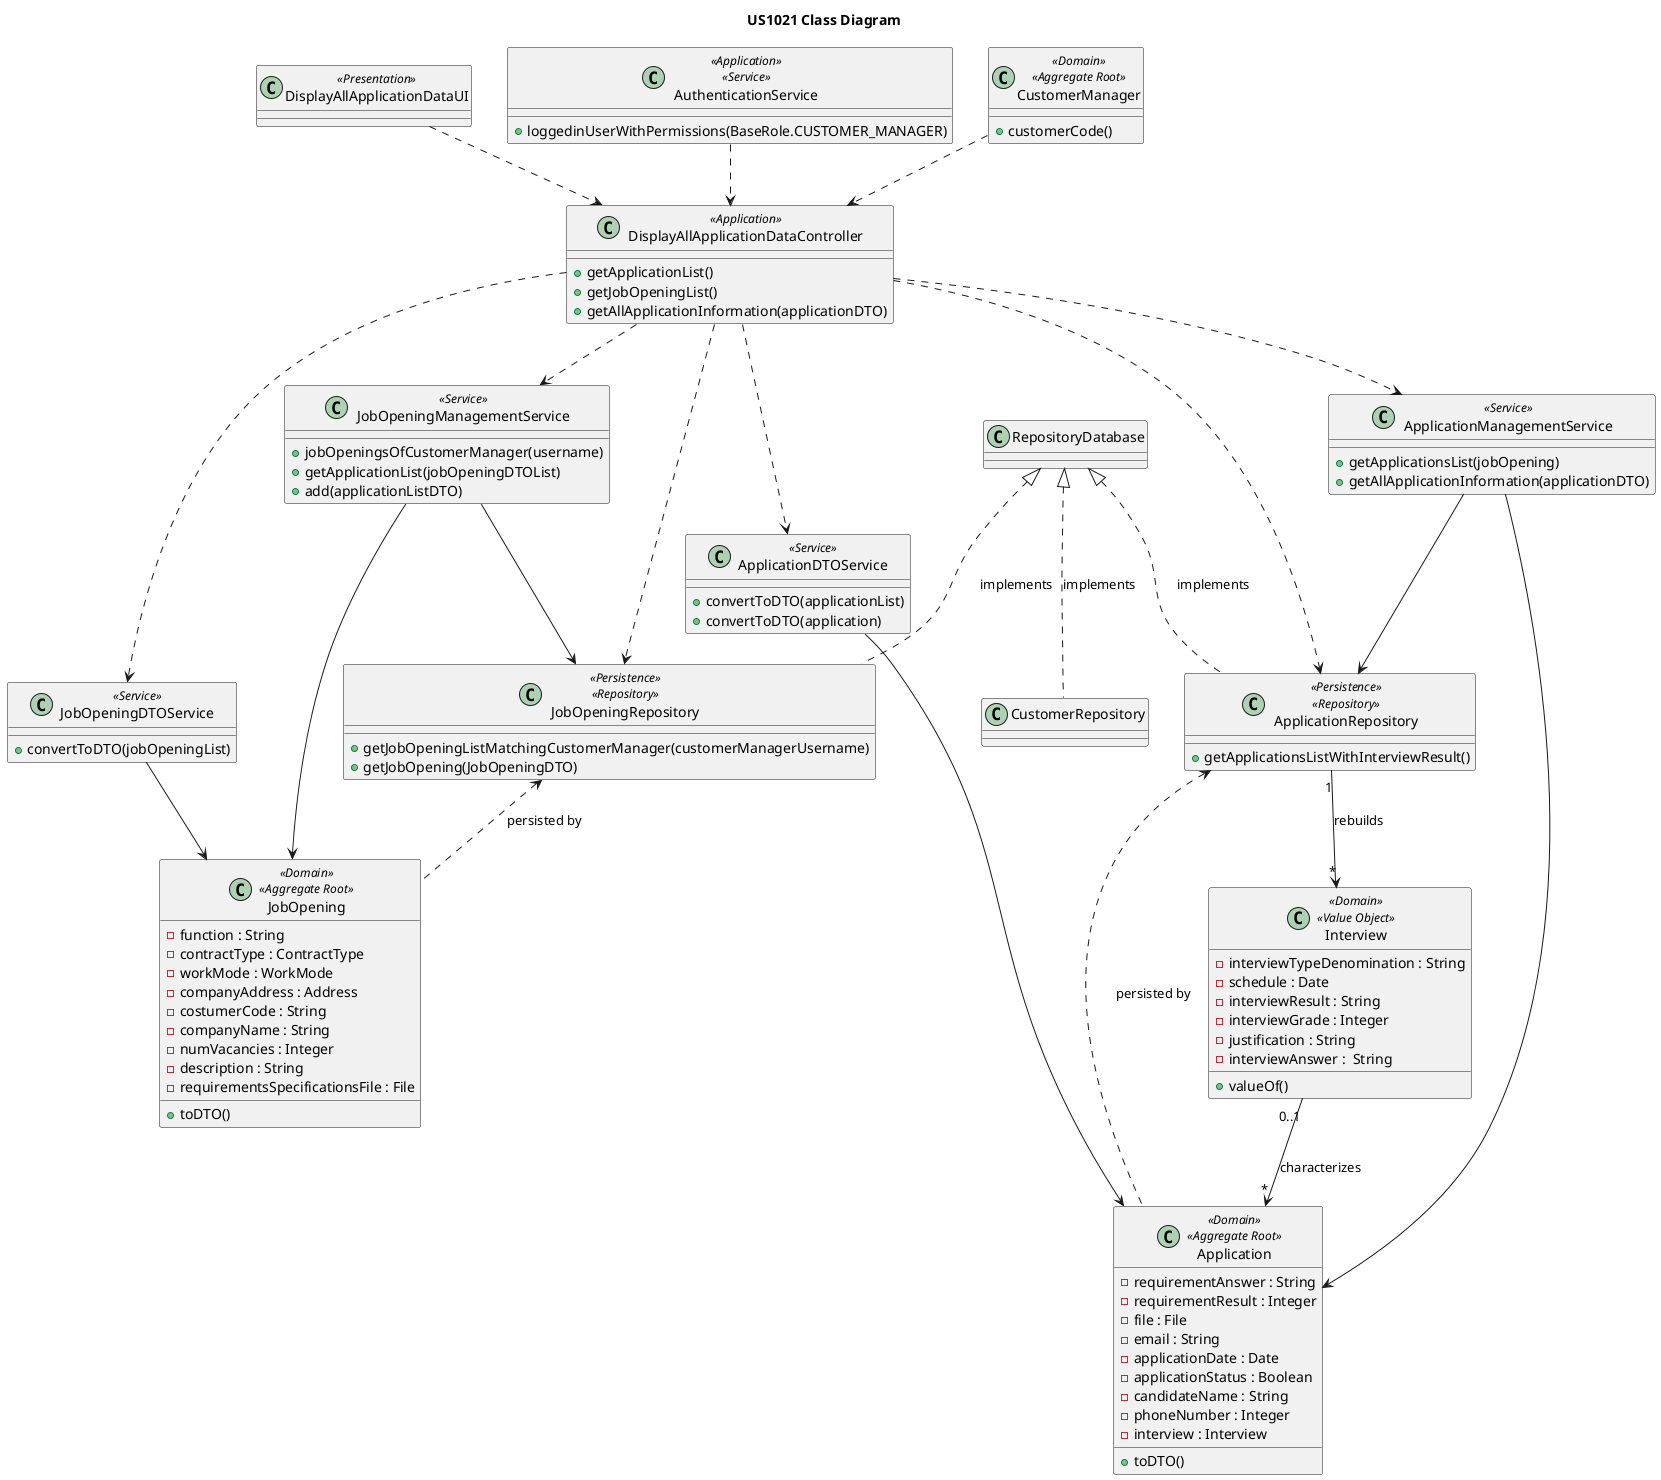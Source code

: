 @startuml US1021_CD
title US1021 Class Diagram

'package "Presentation" {
    class DisplayAllApplicationDataUI <<Presentation>> {
    }
'}

'package "Application" {
    class DisplayAllApplicationDataController <<Application>> {
        + getApplicationList()
        + getJobOpeningList()
        + getAllApplicationInformation(applicationDTO)
    }
'}

class JobOpeningManagementService <<Service>> {
    + jobOpeningsOfCustomerManager(username)
    + getApplicationList(jobOpeningDTOList)
    + add(applicationListDTO)
}

class JobOpeningDTOService <<Service>> {
    + convertToDTO(jobOpeningList)
}

class ApplicationManagementService <<Service>> {
    + getApplicationsList(jobOpening)
    + getAllApplicationInformation(applicationDTO)
}

class ApplicationDTOService <<Service>> {
    + convertToDTO(applicationList)
    + convertToDTO(application)
}


    class AuthenticationService <<Application>> <<Service>> {
        + loggedinUserWithPermissions(BaseRole.CUSTOMER_MANAGER)
    }

    class CustomerManager <<Domain>> <<Aggregate Root>> {
        + customerCode()
    }

    class JobOpening <<Domain>> <<Aggregate Root>> {
        - function : String
        - contractType : ContractType
        - workMode : WorkMode
        - companyAddress : Address
        - costumerCode : String
        - companyName : String
        - numVacancies : Integer
        - description : String
        - requirementsSpecificationsFile : File
        + toDTO()
    }

    class Application <<Domain>> <<Aggregate Root>> {
        - requirementAnswer : String
        - requirementResult : Integer
        - file : File
        - email : String
        - applicationDate : Date
        - applicationStatus : Boolean
        - candidateName : String
        - phoneNumber : Integer
        - interview : Interview
        + toDTO()
    }

    class Interview <<Domain>> <<Value Object>> {
        - interviewTypeDenomination : String
        - schedule : Date
        - interviewResult : String
        - interviewGrade : Integer
        - justification : String
        - interviewAnswer :  String
        + valueOf()
    }
'}

'package "Persistence" {
    class JobOpeningRepository <<Persistence>> <<Repository>> {
        + getJobOpeningListMatchingCustomerManager(customerManagerUsername)
        + getJobOpening(JobOpeningDTO)
    }

    class ApplicationRepository <<Persistence>> <<Repository>> {
        + getApplicationsListWithInterviewResult()
    }

'}

' Associations
CustomerManager ..> DisplayAllApplicationDataController
DisplayAllApplicationDataUI ..> DisplayAllApplicationDataController
DisplayAllApplicationDataController ..> JobOpeningRepository
DisplayAllApplicationDataController ..> ApplicationRepository
DisplayAllApplicationDataController ..> ApplicationManagementService
DisplayAllApplicationDataController ..> JobOpeningManagementService
DisplayAllApplicationDataController ...> JobOpeningDTOService
DisplayAllApplicationDataController ..> ApplicationDTOService

' Domain Layer
Interview "0..1" --> "*" Application : characterizes
JobOpeningManagementService --> JobOpeningRepository
JobOpeningManagementService --> JobOpening
ApplicationManagementService --> Application
ApplicationManagementService --> ApplicationRepository
ApplicationDTOService --> Application
JobOpeningDTOService --> JobOpening

' Persistence Layer
JobOpeningRepository <.. JobOpening : persisted by

ApplicationRepository <.. Application : persisted by
ApplicationRepository "1" --> "*" Interview : rebuilds


' Interface implementation
RepositoryDatabase <|.. JobOpeningRepository : implements
RepositoryDatabase <|.. ApplicationRepository : implements
RepositoryDatabase <|.. CustomerRepository : implements

' Authentication
AuthenticationService ..> DisplayAllApplicationDataController


@enduml
